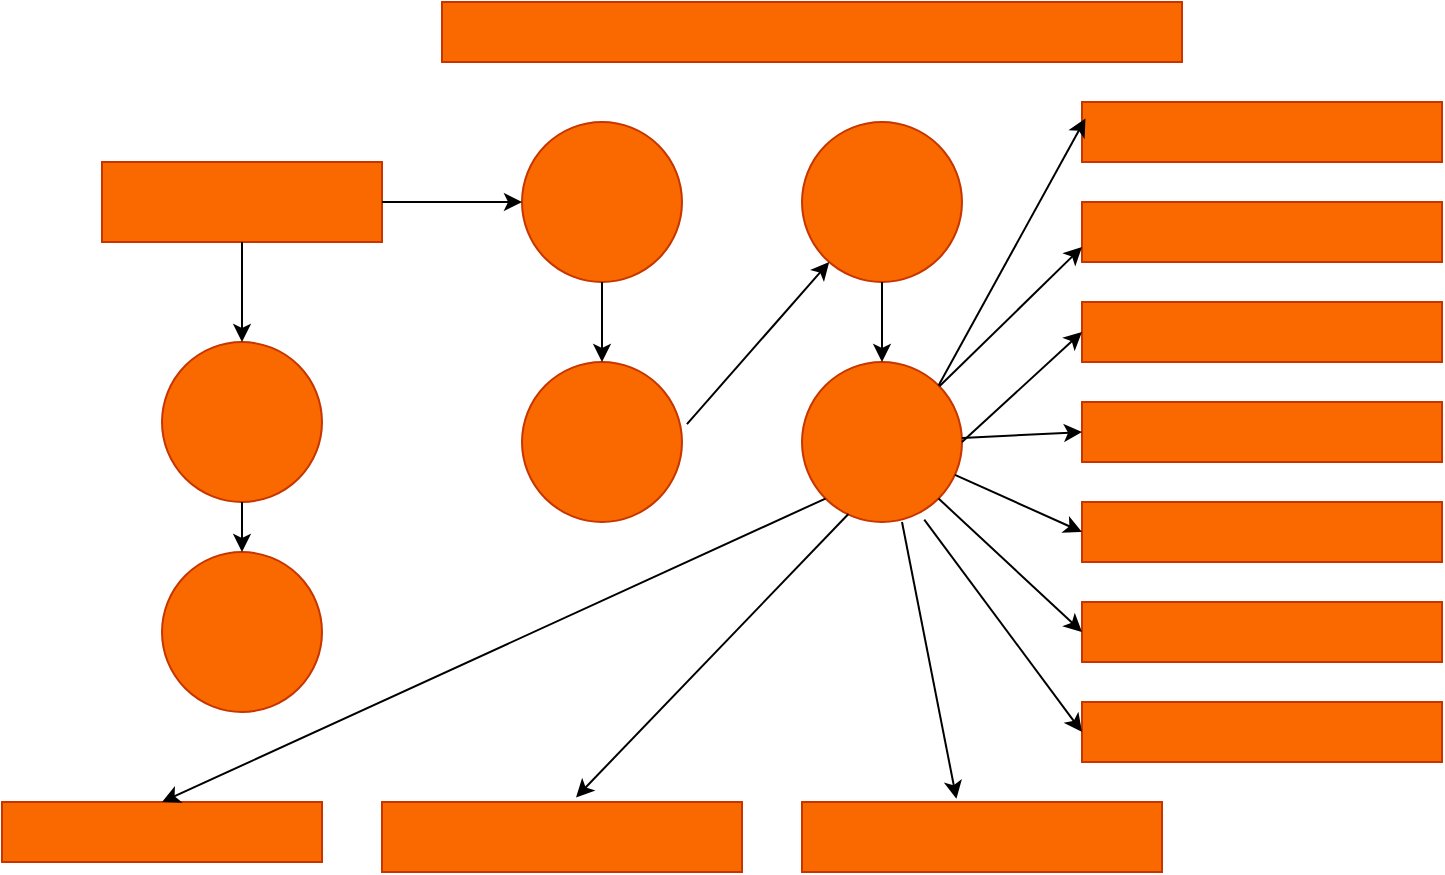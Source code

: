 <mxfile version="28.0.7">
  <diagram id="C5RBs43oDa-KdzZeNtuy" name="Page-1">
    <mxGraphModel dx="854" dy="461" grid="1" gridSize="10" guides="1" tooltips="1" connect="1" arrows="1" fold="1" page="1" pageScale="1" pageWidth="827" pageHeight="1169" math="0" shadow="0">
      <root>
        <mxCell id="WIyWlLk6GJQsqaUBKTNV-0" />
        <mxCell id="WIyWlLk6GJQsqaUBKTNV-1" parent="WIyWlLk6GJQsqaUBKTNV-0" />
        <mxCell id="EgGYFSKILOmfmFgATXlX-0" value="" style="rounded=0;whiteSpace=wrap;html=1;fillColor=#fa6800;fontColor=#000000;strokeColor=#C73500;" vertex="1" parent="WIyWlLk6GJQsqaUBKTNV-1">
          <mxGeometry x="240" y="40" width="370" height="30" as="geometry" />
        </mxCell>
        <mxCell id="EgGYFSKILOmfmFgATXlX-21" style="edgeStyle=orthogonalEdgeStyle;rounded=0;orthogonalLoop=1;jettySize=auto;html=1;exitX=0;exitY=0.5;exitDx=0;exitDy=0;" edge="1" parent="WIyWlLk6GJQsqaUBKTNV-1" source="EgGYFSKILOmfmFgATXlX-1">
          <mxGeometry relative="1" as="geometry">
            <mxPoint x="80" y="130" as="targetPoint" />
          </mxGeometry>
        </mxCell>
        <mxCell id="EgGYFSKILOmfmFgATXlX-1" value="" style="rounded=0;whiteSpace=wrap;html=1;fillColor=#fa6800;fontColor=#000000;strokeColor=#C73500;" vertex="1" parent="WIyWlLk6GJQsqaUBKTNV-1">
          <mxGeometry x="70" y="120" width="140" height="40" as="geometry" />
        </mxCell>
        <mxCell id="EgGYFSKILOmfmFgATXlX-3" value="" style="ellipse;whiteSpace=wrap;html=1;aspect=fixed;fillColor=#fa6800;fontColor=#000000;strokeColor=#C73500;" vertex="1" parent="WIyWlLk6GJQsqaUBKTNV-1">
          <mxGeometry x="280" y="100" width="80" height="80" as="geometry" />
        </mxCell>
        <mxCell id="EgGYFSKILOmfmFgATXlX-4" value="" style="ellipse;whiteSpace=wrap;html=1;aspect=fixed;fillColor=#fa6800;fontColor=#000000;strokeColor=#C73500;" vertex="1" parent="WIyWlLk6GJQsqaUBKTNV-1">
          <mxGeometry x="420" y="100" width="80" height="80" as="geometry" />
        </mxCell>
        <mxCell id="EgGYFSKILOmfmFgATXlX-5" value="" style="ellipse;whiteSpace=wrap;html=1;aspect=fixed;fillColor=#fa6800;fontColor=#000000;strokeColor=#C73500;" vertex="1" parent="WIyWlLk6GJQsqaUBKTNV-1">
          <mxGeometry x="100" y="210" width="80" height="80" as="geometry" />
        </mxCell>
        <mxCell id="EgGYFSKILOmfmFgATXlX-6" value="" style="ellipse;whiteSpace=wrap;html=1;aspect=fixed;fillColor=#fa6800;fontColor=#000000;strokeColor=#C73500;" vertex="1" parent="WIyWlLk6GJQsqaUBKTNV-1">
          <mxGeometry x="100" y="315" width="80" height="80" as="geometry" />
        </mxCell>
        <mxCell id="EgGYFSKILOmfmFgATXlX-7" value="" style="ellipse;whiteSpace=wrap;html=1;aspect=fixed;fillColor=#fa6800;fontColor=#000000;strokeColor=#C73500;" vertex="1" parent="WIyWlLk6GJQsqaUBKTNV-1">
          <mxGeometry x="280" y="220" width="80" height="80" as="geometry" />
        </mxCell>
        <mxCell id="EgGYFSKILOmfmFgATXlX-9" value="" style="ellipse;whiteSpace=wrap;html=1;aspect=fixed;fillColor=#fa6800;fontColor=#000000;strokeColor=#C73500;" vertex="1" parent="WIyWlLk6GJQsqaUBKTNV-1">
          <mxGeometry x="420" y="220" width="80" height="80" as="geometry" />
        </mxCell>
        <mxCell id="EgGYFSKILOmfmFgATXlX-11" value="" style="rounded=0;whiteSpace=wrap;html=1;fillColor=#fa6800;fontColor=#000000;strokeColor=#C73500;" vertex="1" parent="WIyWlLk6GJQsqaUBKTNV-1">
          <mxGeometry x="560" y="90" width="180" height="30" as="geometry" />
        </mxCell>
        <mxCell id="EgGYFSKILOmfmFgATXlX-12" value="" style="rounded=0;whiteSpace=wrap;html=1;fillColor=#fa6800;fontColor=#000000;strokeColor=#C73500;" vertex="1" parent="WIyWlLk6GJQsqaUBKTNV-1">
          <mxGeometry x="560" y="140" width="180" height="30" as="geometry" />
        </mxCell>
        <mxCell id="EgGYFSKILOmfmFgATXlX-13" value="" style="rounded=0;whiteSpace=wrap;html=1;fillColor=#fa6800;fontColor=#000000;strokeColor=#C73500;" vertex="1" parent="WIyWlLk6GJQsqaUBKTNV-1">
          <mxGeometry x="560" y="190" width="180" height="30" as="geometry" />
        </mxCell>
        <mxCell id="EgGYFSKILOmfmFgATXlX-14" value="" style="rounded=0;whiteSpace=wrap;html=1;fillColor=#fa6800;fontColor=#000000;strokeColor=#C73500;" vertex="1" parent="WIyWlLk6GJQsqaUBKTNV-1">
          <mxGeometry x="560" y="240" width="180" height="30" as="geometry" />
        </mxCell>
        <mxCell id="EgGYFSKILOmfmFgATXlX-15" value="" style="rounded=0;whiteSpace=wrap;html=1;fillColor=#fa6800;fontColor=#000000;strokeColor=#C73500;" vertex="1" parent="WIyWlLk6GJQsqaUBKTNV-1">
          <mxGeometry x="560" y="290" width="180" height="30" as="geometry" />
        </mxCell>
        <mxCell id="EgGYFSKILOmfmFgATXlX-16" value="" style="rounded=0;whiteSpace=wrap;html=1;fillColor=#fa6800;fontColor=#000000;strokeColor=#C73500;" vertex="1" parent="WIyWlLk6GJQsqaUBKTNV-1">
          <mxGeometry x="560" y="340" width="180" height="30" as="geometry" />
        </mxCell>
        <mxCell id="EgGYFSKILOmfmFgATXlX-17" value="" style="rounded=0;whiteSpace=wrap;html=1;fillColor=#fa6800;fontColor=#000000;strokeColor=#C73500;" vertex="1" parent="WIyWlLk6GJQsqaUBKTNV-1">
          <mxGeometry x="560" y="390" width="180" height="30" as="geometry" />
        </mxCell>
        <mxCell id="EgGYFSKILOmfmFgATXlX-18" value="" style="rounded=0;whiteSpace=wrap;html=1;fillColor=#fa6800;fontColor=#000000;strokeColor=#C73500;" vertex="1" parent="WIyWlLk6GJQsqaUBKTNV-1">
          <mxGeometry x="20" y="440" width="160" height="30" as="geometry" />
        </mxCell>
        <mxCell id="EgGYFSKILOmfmFgATXlX-19" value="" style="rounded=0;whiteSpace=wrap;html=1;fillColor=#fa6800;fontColor=#000000;strokeColor=#C73500;" vertex="1" parent="WIyWlLk6GJQsqaUBKTNV-1">
          <mxGeometry x="210" y="440" width="180" height="35" as="geometry" />
        </mxCell>
        <mxCell id="EgGYFSKILOmfmFgATXlX-20" value="" style="rounded=0;whiteSpace=wrap;html=1;fillColor=#fa6800;fontColor=#000000;strokeColor=#C73500;" vertex="1" parent="WIyWlLk6GJQsqaUBKTNV-1">
          <mxGeometry x="420" y="440" width="180" height="35" as="geometry" />
        </mxCell>
        <mxCell id="EgGYFSKILOmfmFgATXlX-23" value="" style="endArrow=classic;html=1;rounded=0;exitX=1;exitY=0.5;exitDx=0;exitDy=0;entryX=0;entryY=0.5;entryDx=0;entryDy=0;" edge="1" parent="WIyWlLk6GJQsqaUBKTNV-1" source="EgGYFSKILOmfmFgATXlX-1" target="EgGYFSKILOmfmFgATXlX-3">
          <mxGeometry width="50" height="50" relative="1" as="geometry">
            <mxPoint x="350" y="300" as="sourcePoint" />
            <mxPoint x="240" y="130" as="targetPoint" />
          </mxGeometry>
        </mxCell>
        <mxCell id="EgGYFSKILOmfmFgATXlX-24" value="" style="endArrow=classic;html=1;rounded=0;exitX=0.5;exitY=1;exitDx=0;exitDy=0;entryX=0.5;entryY=0;entryDx=0;entryDy=0;" edge="1" parent="WIyWlLk6GJQsqaUBKTNV-1" source="EgGYFSKILOmfmFgATXlX-3" target="EgGYFSKILOmfmFgATXlX-7">
          <mxGeometry width="50" height="50" relative="1" as="geometry">
            <mxPoint x="310" y="190" as="sourcePoint" />
            <mxPoint x="360" y="210" as="targetPoint" />
          </mxGeometry>
        </mxCell>
        <mxCell id="EgGYFSKILOmfmFgATXlX-25" value="" style="endArrow=classic;html=1;rounded=0;exitX=1.031;exitY=0.388;exitDx=0;exitDy=0;exitPerimeter=0;" edge="1" parent="WIyWlLk6GJQsqaUBKTNV-1" source="EgGYFSKILOmfmFgATXlX-7" target="EgGYFSKILOmfmFgATXlX-4">
          <mxGeometry width="50" height="50" relative="1" as="geometry">
            <mxPoint x="370" y="200" as="sourcePoint" />
            <mxPoint x="440" y="200" as="targetPoint" />
          </mxGeometry>
        </mxCell>
        <mxCell id="EgGYFSKILOmfmFgATXlX-26" value="" style="endArrow=classic;html=1;rounded=0;entryX=0.5;entryY=0;entryDx=0;entryDy=0;exitX=0.5;exitY=1;exitDx=0;exitDy=0;" edge="1" parent="WIyWlLk6GJQsqaUBKTNV-1" source="EgGYFSKILOmfmFgATXlX-4" target="EgGYFSKILOmfmFgATXlX-9">
          <mxGeometry width="50" height="50" relative="1" as="geometry">
            <mxPoint x="440" y="190" as="sourcePoint" />
            <mxPoint x="510" y="200" as="targetPoint" />
          </mxGeometry>
        </mxCell>
        <mxCell id="EgGYFSKILOmfmFgATXlX-27" value="" style="endArrow=classic;html=1;rounded=0;exitX=0.5;exitY=1;exitDx=0;exitDy=0;entryX=0.5;entryY=0;entryDx=0;entryDy=0;" edge="1" parent="WIyWlLk6GJQsqaUBKTNV-1" source="EgGYFSKILOmfmFgATXlX-1" target="EgGYFSKILOmfmFgATXlX-5">
          <mxGeometry width="50" height="50" relative="1" as="geometry">
            <mxPoint x="130" y="180" as="sourcePoint" />
            <mxPoint x="200" y="180" as="targetPoint" />
          </mxGeometry>
        </mxCell>
        <mxCell id="EgGYFSKILOmfmFgATXlX-28" value="" style="endArrow=classic;html=1;rounded=0;exitX=0.5;exitY=1;exitDx=0;exitDy=0;entryX=0.5;entryY=0;entryDx=0;entryDy=0;" edge="1" parent="WIyWlLk6GJQsqaUBKTNV-1" source="EgGYFSKILOmfmFgATXlX-5" target="EgGYFSKILOmfmFgATXlX-6">
          <mxGeometry width="50" height="50" relative="1" as="geometry">
            <mxPoint x="200" y="270" as="sourcePoint" />
            <mxPoint x="140" y="310" as="targetPoint" />
          </mxGeometry>
        </mxCell>
        <mxCell id="EgGYFSKILOmfmFgATXlX-29" value="" style="endArrow=classic;html=1;rounded=0;exitX=0;exitY=1;exitDx=0;exitDy=0;entryX=0.5;entryY=0;entryDx=0;entryDy=0;" edge="1" parent="WIyWlLk6GJQsqaUBKTNV-1" source="EgGYFSKILOmfmFgATXlX-9" target="EgGYFSKILOmfmFgATXlX-18">
          <mxGeometry width="50" height="50" relative="1" as="geometry">
            <mxPoint x="350" y="320" as="sourcePoint" />
            <mxPoint x="420" y="320" as="targetPoint" />
          </mxGeometry>
        </mxCell>
        <mxCell id="EgGYFSKILOmfmFgATXlX-30" value="" style="endArrow=classic;html=1;rounded=0;entryX=0.539;entryY=-0.065;entryDx=0;entryDy=0;entryPerimeter=0;exitX=0.29;exitY=0.95;exitDx=0;exitDy=0;exitPerimeter=0;" edge="1" parent="WIyWlLk6GJQsqaUBKTNV-1" source="EgGYFSKILOmfmFgATXlX-9" target="EgGYFSKILOmfmFgATXlX-19">
          <mxGeometry width="50" height="50" relative="1" as="geometry">
            <mxPoint x="445" y="301" as="sourcePoint" />
            <mxPoint x="500" y="330" as="targetPoint" />
          </mxGeometry>
        </mxCell>
        <mxCell id="EgGYFSKILOmfmFgATXlX-31" value="" style="endArrow=classic;html=1;rounded=0;entryX=0.429;entryY=-0.045;entryDx=0;entryDy=0;entryPerimeter=0;" edge="1" parent="WIyWlLk6GJQsqaUBKTNV-1" target="EgGYFSKILOmfmFgATXlX-20">
          <mxGeometry width="50" height="50" relative="1" as="geometry">
            <mxPoint x="470" y="300" as="sourcePoint" />
            <mxPoint x="530" y="360" as="targetPoint" />
          </mxGeometry>
        </mxCell>
        <mxCell id="EgGYFSKILOmfmFgATXlX-32" value="" style="endArrow=classic;html=1;rounded=0;exitX=1;exitY=0;exitDx=0;exitDy=0;" edge="1" parent="WIyWlLk6GJQsqaUBKTNV-1" source="EgGYFSKILOmfmFgATXlX-9">
          <mxGeometry width="50" height="50" relative="1" as="geometry">
            <mxPoint x="490" y="230" as="sourcePoint" />
            <mxPoint x="561.72" y="98.28" as="targetPoint" />
          </mxGeometry>
        </mxCell>
        <mxCell id="EgGYFSKILOmfmFgATXlX-34" value="" style="endArrow=classic;html=1;rounded=0;entryX=0;entryY=0.75;entryDx=0;entryDy=0;" edge="1" parent="WIyWlLk6GJQsqaUBKTNV-1" source="EgGYFSKILOmfmFgATXlX-9" target="EgGYFSKILOmfmFgATXlX-12">
          <mxGeometry width="50" height="50" relative="1" as="geometry">
            <mxPoint x="510" y="413.72" as="sourcePoint" />
            <mxPoint x="583.72" y="280" as="targetPoint" />
          </mxGeometry>
        </mxCell>
        <mxCell id="EgGYFSKILOmfmFgATXlX-35" value="" style="endArrow=classic;html=1;rounded=0;exitX=1;exitY=0.5;exitDx=0;exitDy=0;entryX=0;entryY=0.5;entryDx=0;entryDy=0;" edge="1" parent="WIyWlLk6GJQsqaUBKTNV-1" source="EgGYFSKILOmfmFgATXlX-9" target="EgGYFSKILOmfmFgATXlX-13">
          <mxGeometry width="50" height="50" relative="1" as="geometry">
            <mxPoint x="510" y="403.72" as="sourcePoint" />
            <mxPoint x="583.72" y="270" as="targetPoint" />
          </mxGeometry>
        </mxCell>
        <mxCell id="EgGYFSKILOmfmFgATXlX-38" value="" style="endArrow=classic;html=1;rounded=0;entryX=0;entryY=0.5;entryDx=0;entryDy=0;" edge="1" parent="WIyWlLk6GJQsqaUBKTNV-1" source="EgGYFSKILOmfmFgATXlX-9" target="EgGYFSKILOmfmFgATXlX-14">
          <mxGeometry width="50" height="50" relative="1" as="geometry">
            <mxPoint x="510" y="413.72" as="sourcePoint" />
            <mxPoint x="583.72" y="280" as="targetPoint" />
          </mxGeometry>
        </mxCell>
        <mxCell id="EgGYFSKILOmfmFgATXlX-39" value="" style="endArrow=classic;html=1;rounded=0;entryX=0;entryY=0.5;entryDx=0;entryDy=0;" edge="1" parent="WIyWlLk6GJQsqaUBKTNV-1" source="EgGYFSKILOmfmFgATXlX-9" target="EgGYFSKILOmfmFgATXlX-15">
          <mxGeometry width="50" height="50" relative="1" as="geometry">
            <mxPoint x="520" y="443.72" as="sourcePoint" />
            <mxPoint x="593.72" y="310" as="targetPoint" />
          </mxGeometry>
        </mxCell>
        <mxCell id="EgGYFSKILOmfmFgATXlX-40" value="" style="endArrow=classic;html=1;rounded=0;exitX=1;exitY=1;exitDx=0;exitDy=0;entryX=0;entryY=0.5;entryDx=0;entryDy=0;" edge="1" parent="WIyWlLk6GJQsqaUBKTNV-1" source="EgGYFSKILOmfmFgATXlX-9" target="EgGYFSKILOmfmFgATXlX-16">
          <mxGeometry width="50" height="50" relative="1" as="geometry">
            <mxPoint x="490" y="443.72" as="sourcePoint" />
            <mxPoint x="563.72" y="310" as="targetPoint" />
          </mxGeometry>
        </mxCell>
        <mxCell id="EgGYFSKILOmfmFgATXlX-41" value="" style="endArrow=classic;html=1;rounded=0;exitX=0.764;exitY=0.985;exitDx=0;exitDy=0;exitPerimeter=0;entryX=0;entryY=0.5;entryDx=0;entryDy=0;" edge="1" parent="WIyWlLk6GJQsqaUBKTNV-1" source="EgGYFSKILOmfmFgATXlX-9" target="EgGYFSKILOmfmFgATXlX-17">
          <mxGeometry width="50" height="50" relative="1" as="geometry">
            <mxPoint x="480" y="310" as="sourcePoint" />
            <mxPoint x="583.72" y="340" as="targetPoint" />
          </mxGeometry>
        </mxCell>
      </root>
    </mxGraphModel>
  </diagram>
</mxfile>
